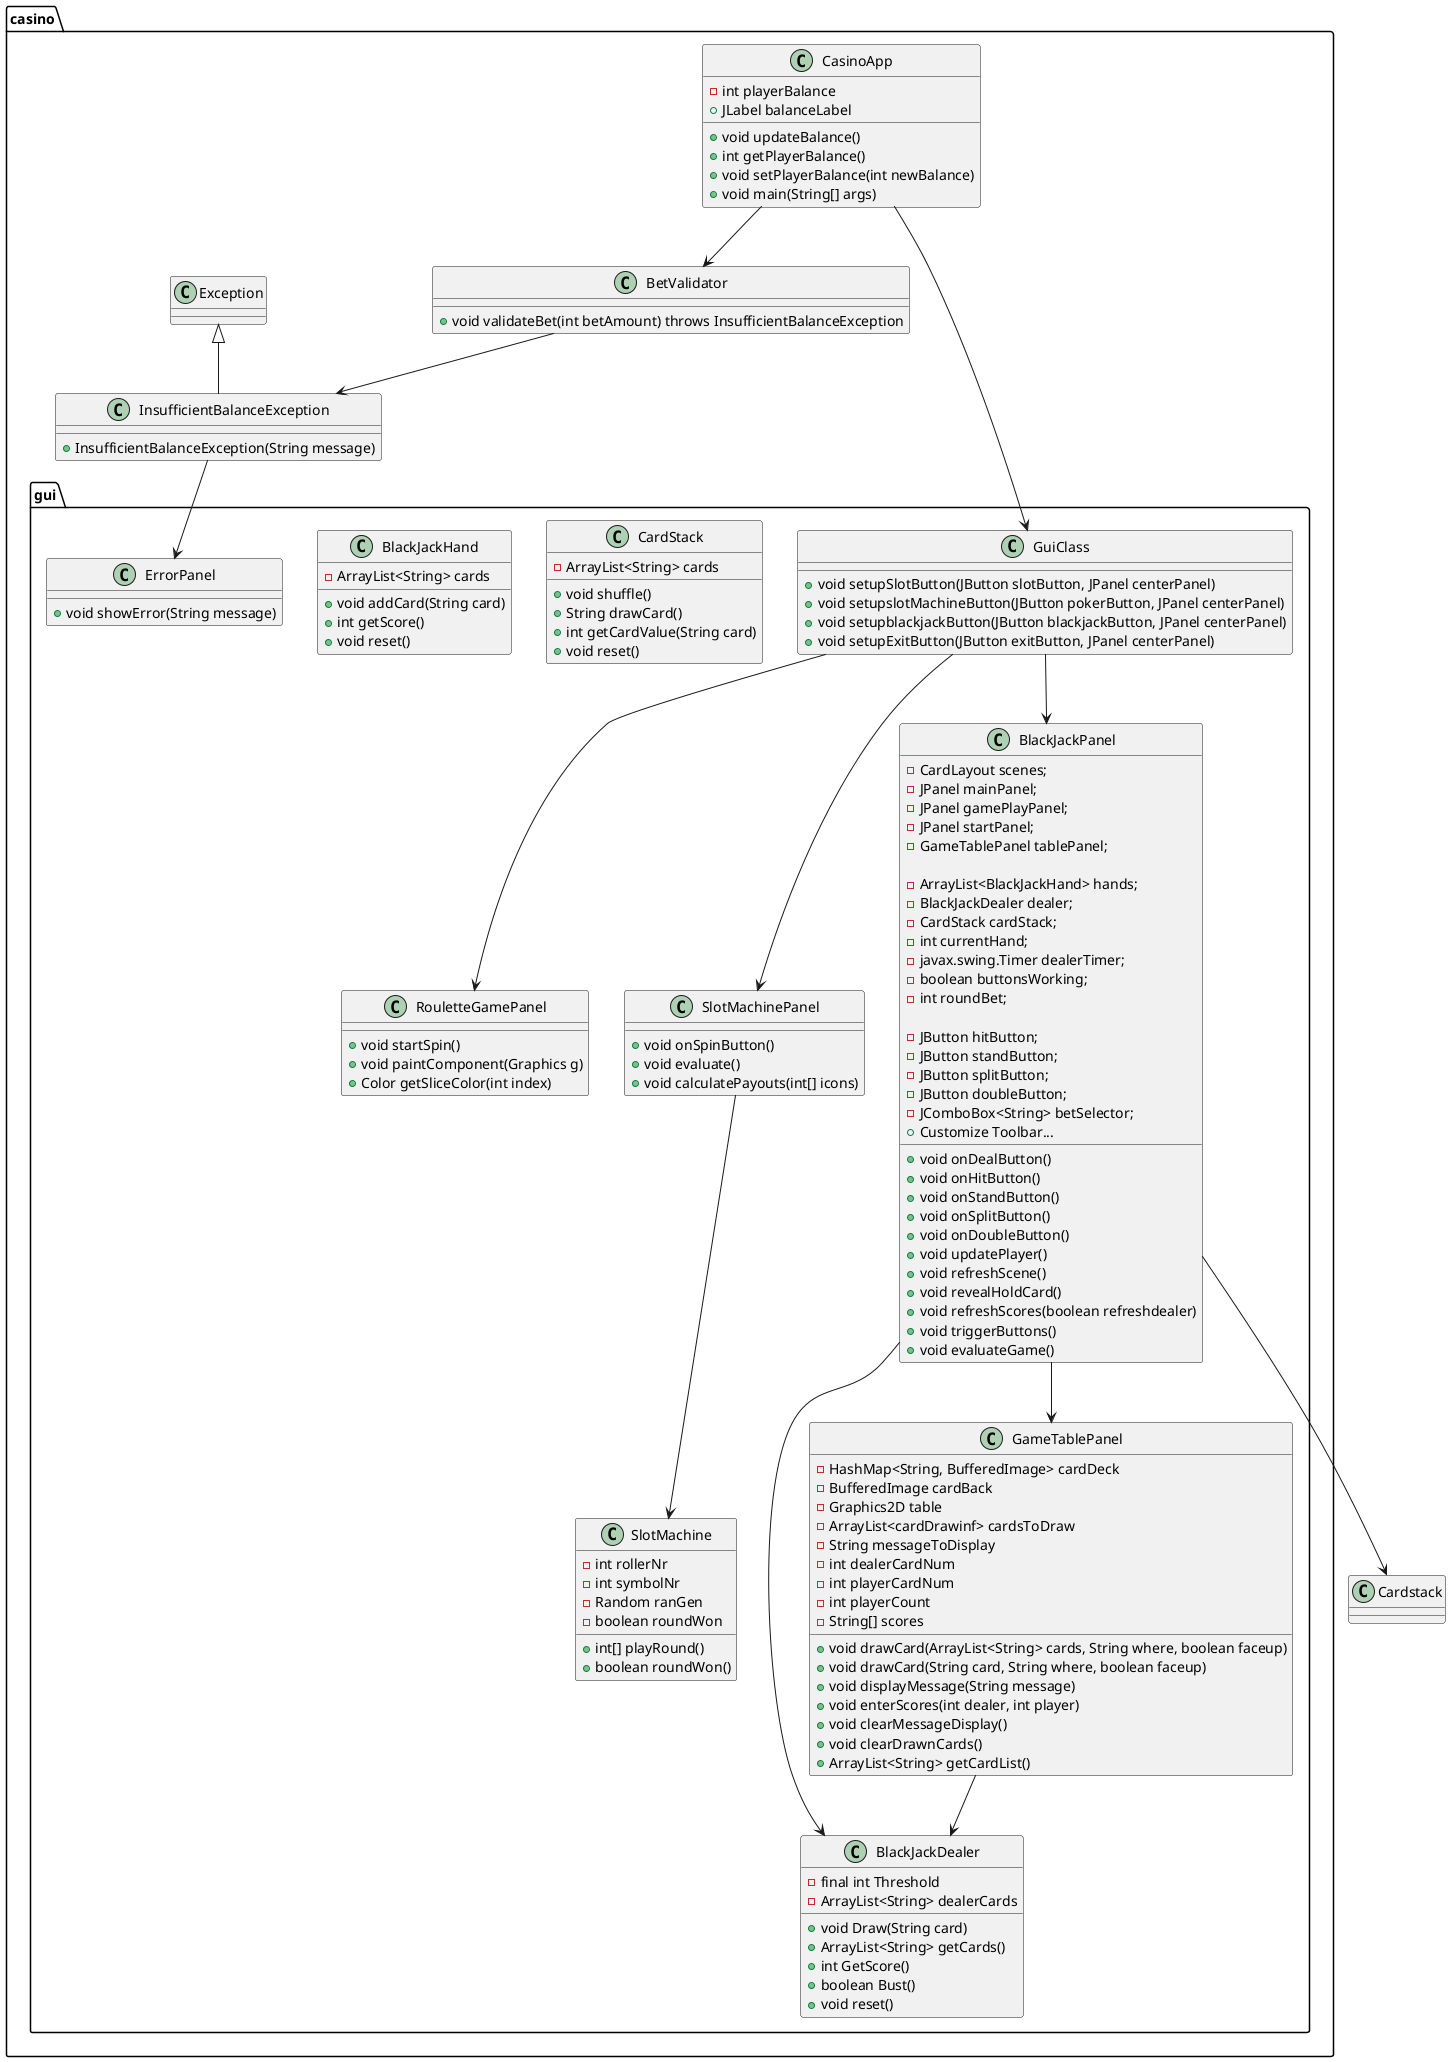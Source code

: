 @startuml
package casino {
    class CasinoApp {
        - int playerBalance
        + JLabel balanceLabel
        + void updateBalance()
        + int getPlayerBalance()
        + void setPlayerBalance(int newBalance)
        + void main(String[] args)
    }

    class BetValidator {
        + void validateBet(int betAmount) throws InsufficientBalanceException
    }

    class InsufficientBalanceException extends Exception {
        + InsufficientBalanceException(String message)
    }
}

package casino.gui {
    class GuiClass {
        + void setupSlotButton(JButton slotButton, JPanel centerPanel)
        + void setupslotMachineButton(JButton pokerButton, JPanel centerPanel)
        + void setupblackjackButton(JButton blackjackButton, JPanel centerPanel)
        + void setupExitButton(JButton exitButton, JPanel centerPanel)
    }

    class RouletteGamePanel {
        + void startSpin()
        + void paintComponent(Graphics g)
        + Color getSliceColor(int index)
    }
    class CardStack {
        - ArrayList<String> cards
        + void shuffle()
        + String drawCard()
        + int getCardValue(String card)
        + void reset()
    }
    class BlackJackHand {
        - ArrayList<String> cards
        + void addCard(String card)
        + int getScore()
        + void reset()
    }

    class SlotMachinePanel {
        + void onSpinButton()
        + void evaluate()
        + void calculatePayouts(int[] icons)
    }

    class SlotMachine {
        - int rollerNr
        - int symbolNr
        - Random ranGen
        - boolean roundWon
        + int[] playRound()
        + boolean roundWon()
    }

    class BlackJackPanel {
            - CardLayout scenes;
            - JPanel mainPanel;
            - JPanel gamePlayPanel;
            - JPanel startPanel;
            - GameTablePanel tablePanel;

            - ArrayList<BlackJackHand> hands;
            - BlackJackDealer dealer;
            - CardStack cardStack;
            - int currentHand;
            - javax.swing.Timer dealerTimer;
            - boolean buttonsWorking;
            - int roundBet;

            - JButton hitButton;
            - JButton standButton;
            - JButton splitButton;
            - JButton doubleButton;
            - JComboBox<String> betSelector;
             + void onDealButton()
             + void onHitButton()
             + void onStandButton()
             + void onSplitButton()
             + void onDoubleButton()
             + void updatePlayer()
             + void refreshScene()
             + void revealHoldCard()
             + void refreshScores(boolean refreshdealer)
             + void triggerButtons()
             + void evaluateGame()
             + Customize Toolbar...


    }

    class BlackJackDealer {
        - final int Threshold
        - ArrayList<String> dealerCards
        + void Draw(String card)
        + ArrayList<String> getCards()
        + int GetScore()
        + boolean Bust()
        + void reset()
    }

    class GameTablePanel {
        - HashMap<String, BufferedImage> cardDeck
        - BufferedImage cardBack
        - Graphics2D table
        - ArrayList<cardDrawinf> cardsToDraw
        - String messageToDisplay
        - int dealerCardNum
        - int playerCardNum
        - int playerCount
        - String[] scores
        + void drawCard(ArrayList<String> cards, String where, boolean faceup)
        + void drawCard(String card, String where, boolean faceup)
        + void displayMessage(String message)
        + void enterScores(int dealer, int player)
        + void clearMessageDisplay()
        + void clearDrawnCards()
        + ArrayList<String> getCardList()
    }

    class ErrorPanel {
        + void showError(String message)
    }
}

CasinoApp --> GuiClass
CasinoApp --> BetValidator
BetValidator --> InsufficientBalanceException
GuiClass --> RouletteGamePanel
GuiClass --> SlotMachinePanel
GuiClass --> BlackJackPanel
BlackJackPanel--> GameTablePanel
InsufficientBalanceException --> ErrorPanel
BlackJackPanel --> Cardstack
BlackJackPanel --> BlackJackDealer
SlotMachinePanel --> SlotMachine
GameTablePanel --> BlackJackDealer
@enduml